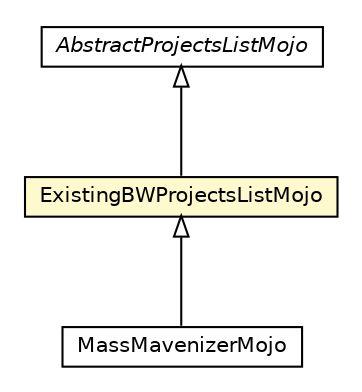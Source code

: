 #!/usr/local/bin/dot
#
# Class diagram 
# Generated by UMLGraph version R5_6-24-gf6e263 (http://www.umlgraph.org/)
#

digraph G {
	edge [fontname="Helvetica",fontsize=10,labelfontname="Helvetica",labelfontsize=10];
	node [fontname="Helvetica",fontsize=10,shape=plaintext];
	nodesep=0.25;
	ranksep=0.5;
	// fr.fastconnect.factory.tibco.bw.maven.source.ExistingBWProjectsListMojo
	c2574 [label=<<table title="fr.fastconnect.factory.tibco.bw.maven.source.ExistingBWProjectsListMojo" border="0" cellborder="1" cellspacing="0" cellpadding="2" port="p" bgcolor="lemonChiffon" href="./ExistingBWProjectsListMojo.html">
		<tr><td><table border="0" cellspacing="0" cellpadding="1">
<tr><td align="center" balign="center"> ExistingBWProjectsListMojo </td></tr>
		</table></td></tr>
		</table>>, URL="./ExistingBWProjectsListMojo.html", fontname="Helvetica", fontcolor="black", fontsize=10.0];
	// fr.fastconnect.factory.tibco.bw.maven.source.MassMavenizerMojo
	c2584 [label=<<table title="fr.fastconnect.factory.tibco.bw.maven.source.MassMavenizerMojo" border="0" cellborder="1" cellspacing="0" cellpadding="2" port="p" href="./MassMavenizerMojo.html">
		<tr><td><table border="0" cellspacing="0" cellpadding="1">
<tr><td align="center" balign="center"> MassMavenizerMojo </td></tr>
		</table></td></tr>
		</table>>, URL="./MassMavenizerMojo.html", fontname="Helvetica", fontcolor="black", fontsize=10.0];
	// fr.fastconnect.factory.tibco.bw.maven.source.AbstractProjectsListMojo
	c2585 [label=<<table title="fr.fastconnect.factory.tibco.bw.maven.source.AbstractProjectsListMojo" border="0" cellborder="1" cellspacing="0" cellpadding="2" port="p" href="./AbstractProjectsListMojo.html">
		<tr><td><table border="0" cellspacing="0" cellpadding="1">
<tr><td align="center" balign="center"><font face="Helvetica-Oblique"> AbstractProjectsListMojo </font></td></tr>
		</table></td></tr>
		</table>>, URL="./AbstractProjectsListMojo.html", fontname="Helvetica", fontcolor="black", fontsize=10.0];
	//fr.fastconnect.factory.tibco.bw.maven.source.ExistingBWProjectsListMojo extends fr.fastconnect.factory.tibco.bw.maven.source.AbstractProjectsListMojo
	c2585:p -> c2574:p [dir=back,arrowtail=empty];
	//fr.fastconnect.factory.tibco.bw.maven.source.MassMavenizerMojo extends fr.fastconnect.factory.tibco.bw.maven.source.ExistingBWProjectsListMojo
	c2574:p -> c2584:p [dir=back,arrowtail=empty];
}


